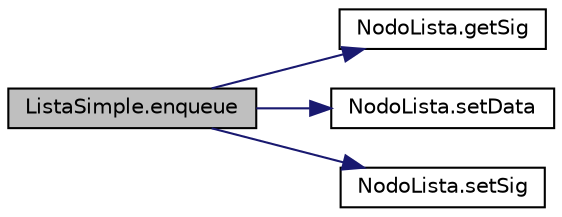digraph "ListaSimple.enqueue"
{
 // LATEX_PDF_SIZE
  edge [fontname="Helvetica",fontsize="10",labelfontname="Helvetica",labelfontsize="10"];
  node [fontname="Helvetica",fontsize="10",shape=record];
  rankdir="LR";
  Node1 [label="ListaSimple.enqueue",height=0.2,width=0.4,color="black", fillcolor="grey75", style="filled", fontcolor="black",tooltip="Funcion que annade un nodo a la lista con el dato especificado."];
  Node1 -> Node2 [color="midnightblue",fontsize="10",style="solid",fontname="Helvetica"];
  Node2 [label="NodoLista.getSig",height=0.2,width=0.4,color="black", fillcolor="white", style="filled",URL="$class_nodo_lista.html#a01954a05f2a6814e4e4cabf1d8084630",tooltip=" "];
  Node1 -> Node3 [color="midnightblue",fontsize="10",style="solid",fontname="Helvetica"];
  Node3 [label="NodoLista.setData",height=0.2,width=0.4,color="black", fillcolor="white", style="filled",URL="$class_nodo_lista.html#ad56ea5165c53e00938467ed3e0ae7fa1",tooltip=" "];
  Node1 -> Node4 [color="midnightblue",fontsize="10",style="solid",fontname="Helvetica"];
  Node4 [label="NodoLista.setSig",height=0.2,width=0.4,color="black", fillcolor="white", style="filled",URL="$class_nodo_lista.html#a410be4176bebc7c4652af336e55e0ab9",tooltip=" "];
}
